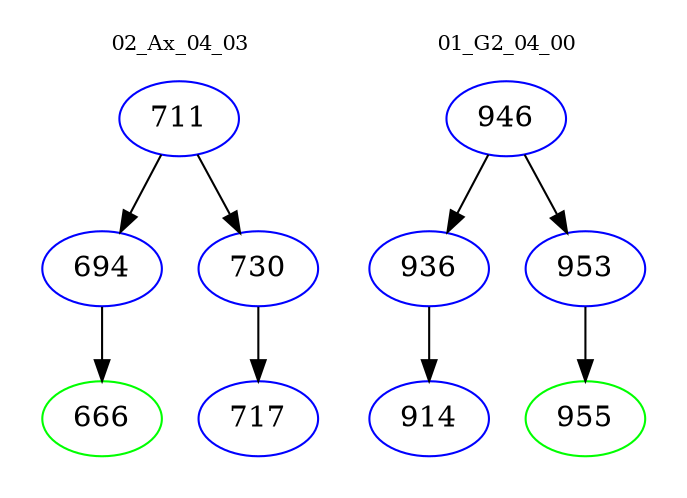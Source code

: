 digraph{
subgraph cluster_0 {
color = white
label = "02_Ax_04_03";
fontsize=10;
T0_711 [label="711", color="blue"]
T0_711 -> T0_694 [color="black"]
T0_694 [label="694", color="blue"]
T0_694 -> T0_666 [color="black"]
T0_666 [label="666", color="green"]
T0_711 -> T0_730 [color="black"]
T0_730 [label="730", color="blue"]
T0_730 -> T0_717 [color="black"]
T0_717 [label="717", color="blue"]
}
subgraph cluster_1 {
color = white
label = "01_G2_04_00";
fontsize=10;
T1_946 [label="946", color="blue"]
T1_946 -> T1_936 [color="black"]
T1_936 [label="936", color="blue"]
T1_936 -> T1_914 [color="black"]
T1_914 [label="914", color="blue"]
T1_946 -> T1_953 [color="black"]
T1_953 [label="953", color="blue"]
T1_953 -> T1_955 [color="black"]
T1_955 [label="955", color="green"]
}
}
